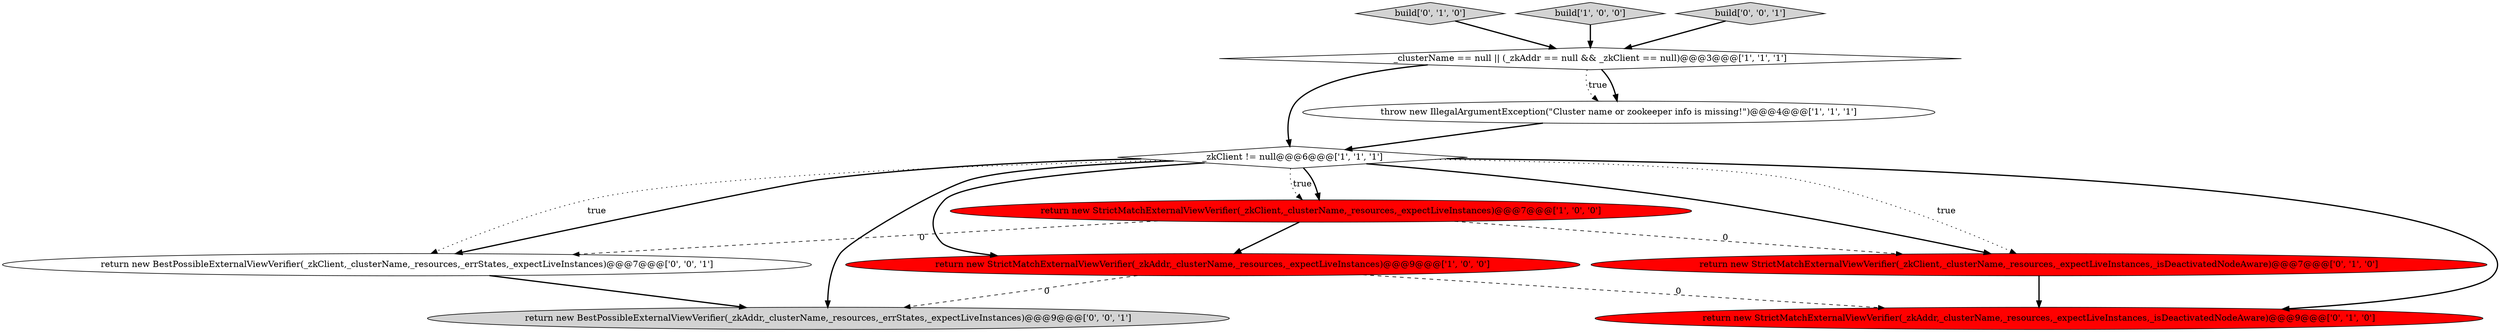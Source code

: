 digraph {
8 [style = filled, label = "build['0', '1', '0']", fillcolor = lightgray, shape = diamond image = "AAA0AAABBB2BBB"];
10 [style = filled, label = "return new BestPossibleExternalViewVerifier(_zkClient,_clusterName,_resources,_errStates,_expectLiveInstances)@@@7@@@['0', '0', '1']", fillcolor = white, shape = ellipse image = "AAA0AAABBB3BBB"];
2 [style = filled, label = "build['1', '0', '0']", fillcolor = lightgray, shape = diamond image = "AAA0AAABBB1BBB"];
0 [style = filled, label = "_clusterName == null || (_zkAddr == null && _zkClient == null)@@@3@@@['1', '1', '1']", fillcolor = white, shape = diamond image = "AAA0AAABBB1BBB"];
5 [style = filled, label = "_zkClient != null@@@6@@@['1', '1', '1']", fillcolor = white, shape = diamond image = "AAA0AAABBB1BBB"];
11 [style = filled, label = "build['0', '0', '1']", fillcolor = lightgray, shape = diamond image = "AAA0AAABBB3BBB"];
6 [style = filled, label = "return new StrictMatchExternalViewVerifier(_zkClient,_clusterName,_resources,_expectLiveInstances,_isDeactivatedNodeAware)@@@7@@@['0', '1', '0']", fillcolor = red, shape = ellipse image = "AAA1AAABBB2BBB"];
1 [style = filled, label = "return new StrictMatchExternalViewVerifier(_zkAddr,_clusterName,_resources,_expectLiveInstances)@@@9@@@['1', '0', '0']", fillcolor = red, shape = ellipse image = "AAA1AAABBB1BBB"];
4 [style = filled, label = "return new StrictMatchExternalViewVerifier(_zkClient,_clusterName,_resources,_expectLiveInstances)@@@7@@@['1', '0', '0']", fillcolor = red, shape = ellipse image = "AAA1AAABBB1BBB"];
9 [style = filled, label = "return new BestPossibleExternalViewVerifier(_zkAddr,_clusterName,_resources,_errStates,_expectLiveInstances)@@@9@@@['0', '0', '1']", fillcolor = lightgray, shape = ellipse image = "AAA0AAABBB3BBB"];
3 [style = filled, label = "throw new IllegalArgumentException(\"Cluster name or zookeeper info is missing!\")@@@4@@@['1', '1', '1']", fillcolor = white, shape = ellipse image = "AAA0AAABBB1BBB"];
7 [style = filled, label = "return new StrictMatchExternalViewVerifier(_zkAddr,_clusterName,_resources,_expectLiveInstances,_isDeactivatedNodeAware)@@@9@@@['0', '1', '0']", fillcolor = red, shape = ellipse image = "AAA1AAABBB2BBB"];
0->3 [style = bold, label=""];
5->10 [style = bold, label=""];
5->9 [style = bold, label=""];
5->10 [style = dotted, label="true"];
5->6 [style = dotted, label="true"];
1->9 [style = dashed, label="0"];
4->6 [style = dashed, label="0"];
5->4 [style = dotted, label="true"];
8->0 [style = bold, label=""];
5->1 [style = bold, label=""];
3->5 [style = bold, label=""];
2->0 [style = bold, label=""];
11->0 [style = bold, label=""];
5->6 [style = bold, label=""];
5->4 [style = bold, label=""];
5->7 [style = bold, label=""];
4->1 [style = bold, label=""];
10->9 [style = bold, label=""];
0->3 [style = dotted, label="true"];
1->7 [style = dashed, label="0"];
6->7 [style = bold, label=""];
4->10 [style = dashed, label="0"];
0->5 [style = bold, label=""];
}
